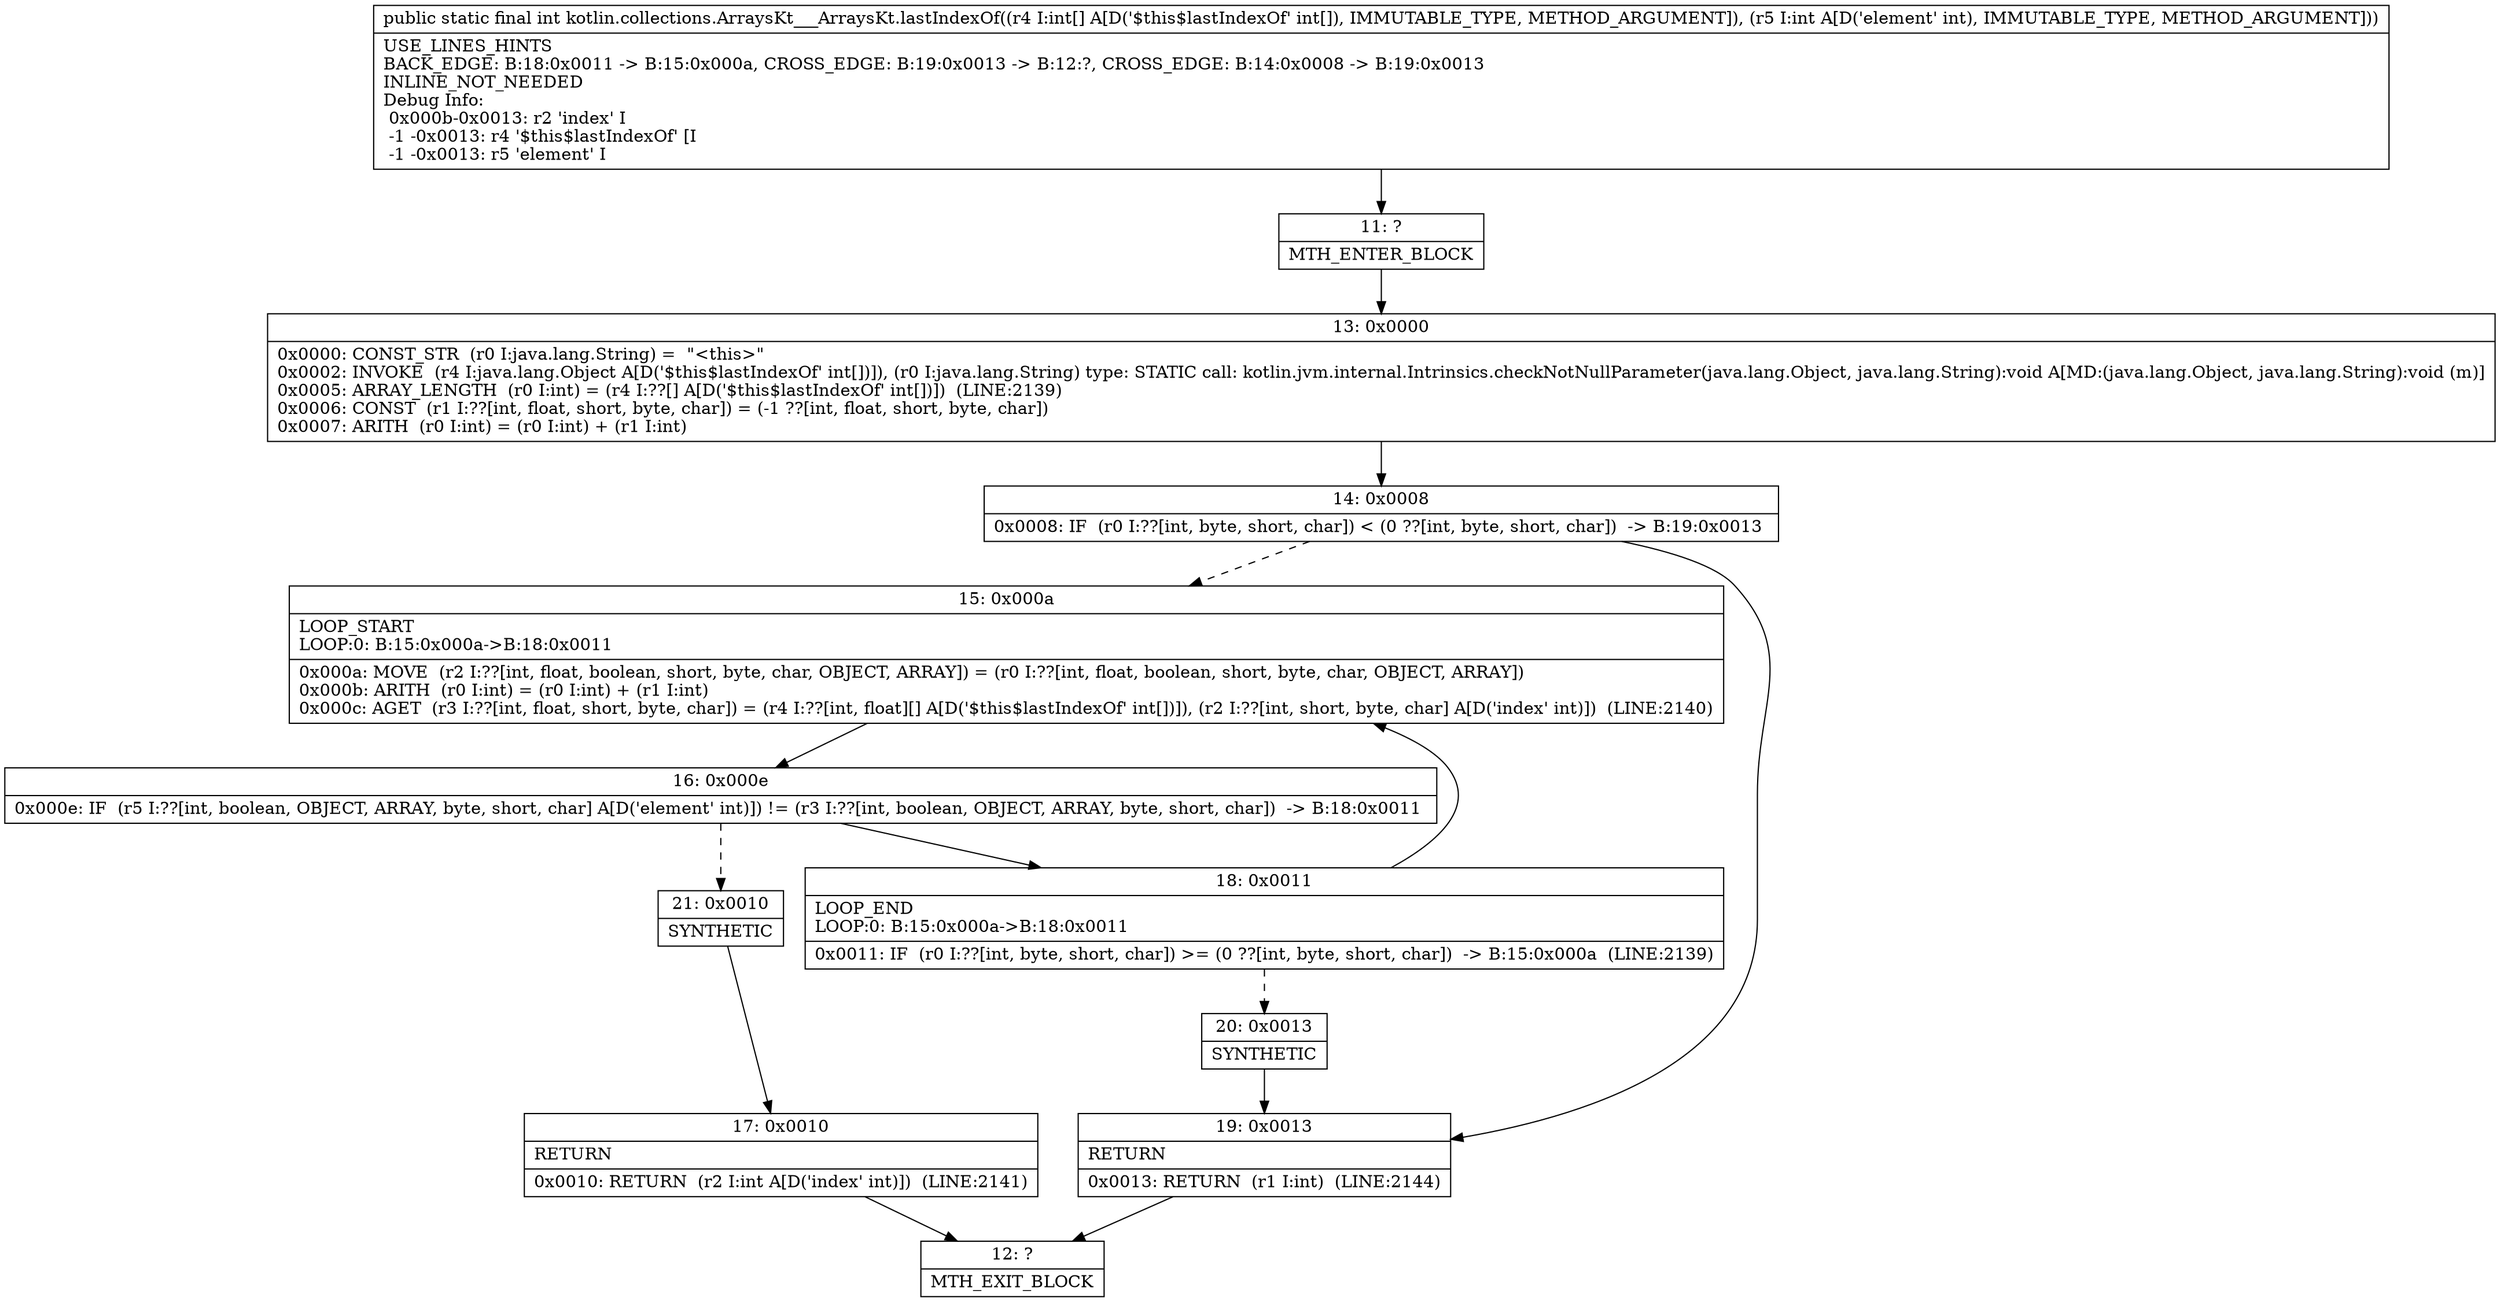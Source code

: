 digraph "CFG forkotlin.collections.ArraysKt___ArraysKt.lastIndexOf([II)I" {
Node_11 [shape=record,label="{11\:\ ?|MTH_ENTER_BLOCK\l}"];
Node_13 [shape=record,label="{13\:\ 0x0000|0x0000: CONST_STR  (r0 I:java.lang.String) =  \"\<this\>\" \l0x0002: INVOKE  (r4 I:java.lang.Object A[D('$this$lastIndexOf' int[])]), (r0 I:java.lang.String) type: STATIC call: kotlin.jvm.internal.Intrinsics.checkNotNullParameter(java.lang.Object, java.lang.String):void A[MD:(java.lang.Object, java.lang.String):void (m)]\l0x0005: ARRAY_LENGTH  (r0 I:int) = (r4 I:??[] A[D('$this$lastIndexOf' int[])])  (LINE:2139)\l0x0006: CONST  (r1 I:??[int, float, short, byte, char]) = (\-1 ??[int, float, short, byte, char]) \l0x0007: ARITH  (r0 I:int) = (r0 I:int) + (r1 I:int) \l}"];
Node_14 [shape=record,label="{14\:\ 0x0008|0x0008: IF  (r0 I:??[int, byte, short, char]) \< (0 ??[int, byte, short, char])  \-\> B:19:0x0013 \l}"];
Node_15 [shape=record,label="{15\:\ 0x000a|LOOP_START\lLOOP:0: B:15:0x000a\-\>B:18:0x0011\l|0x000a: MOVE  (r2 I:??[int, float, boolean, short, byte, char, OBJECT, ARRAY]) = (r0 I:??[int, float, boolean, short, byte, char, OBJECT, ARRAY]) \l0x000b: ARITH  (r0 I:int) = (r0 I:int) + (r1 I:int) \l0x000c: AGET  (r3 I:??[int, float, short, byte, char]) = (r4 I:??[int, float][] A[D('$this$lastIndexOf' int[])]), (r2 I:??[int, short, byte, char] A[D('index' int)])  (LINE:2140)\l}"];
Node_16 [shape=record,label="{16\:\ 0x000e|0x000e: IF  (r5 I:??[int, boolean, OBJECT, ARRAY, byte, short, char] A[D('element' int)]) != (r3 I:??[int, boolean, OBJECT, ARRAY, byte, short, char])  \-\> B:18:0x0011 \l}"];
Node_18 [shape=record,label="{18\:\ 0x0011|LOOP_END\lLOOP:0: B:15:0x000a\-\>B:18:0x0011\l|0x0011: IF  (r0 I:??[int, byte, short, char]) \>= (0 ??[int, byte, short, char])  \-\> B:15:0x000a  (LINE:2139)\l}"];
Node_20 [shape=record,label="{20\:\ 0x0013|SYNTHETIC\l}"];
Node_21 [shape=record,label="{21\:\ 0x0010|SYNTHETIC\l}"];
Node_17 [shape=record,label="{17\:\ 0x0010|RETURN\l|0x0010: RETURN  (r2 I:int A[D('index' int)])  (LINE:2141)\l}"];
Node_12 [shape=record,label="{12\:\ ?|MTH_EXIT_BLOCK\l}"];
Node_19 [shape=record,label="{19\:\ 0x0013|RETURN\l|0x0013: RETURN  (r1 I:int)  (LINE:2144)\l}"];
MethodNode[shape=record,label="{public static final int kotlin.collections.ArraysKt___ArraysKt.lastIndexOf((r4 I:int[] A[D('$this$lastIndexOf' int[]), IMMUTABLE_TYPE, METHOD_ARGUMENT]), (r5 I:int A[D('element' int), IMMUTABLE_TYPE, METHOD_ARGUMENT]))  | USE_LINES_HINTS\lBACK_EDGE: B:18:0x0011 \-\> B:15:0x000a, CROSS_EDGE: B:19:0x0013 \-\> B:12:?, CROSS_EDGE: B:14:0x0008 \-\> B:19:0x0013\lINLINE_NOT_NEEDED\lDebug Info:\l  0x000b\-0x0013: r2 'index' I\l  \-1 \-0x0013: r4 '$this$lastIndexOf' [I\l  \-1 \-0x0013: r5 'element' I\l}"];
MethodNode -> Node_11;Node_11 -> Node_13;
Node_13 -> Node_14;
Node_14 -> Node_15[style=dashed];
Node_14 -> Node_19;
Node_15 -> Node_16;
Node_16 -> Node_18;
Node_16 -> Node_21[style=dashed];
Node_18 -> Node_15;
Node_18 -> Node_20[style=dashed];
Node_20 -> Node_19;
Node_21 -> Node_17;
Node_17 -> Node_12;
Node_19 -> Node_12;
}

